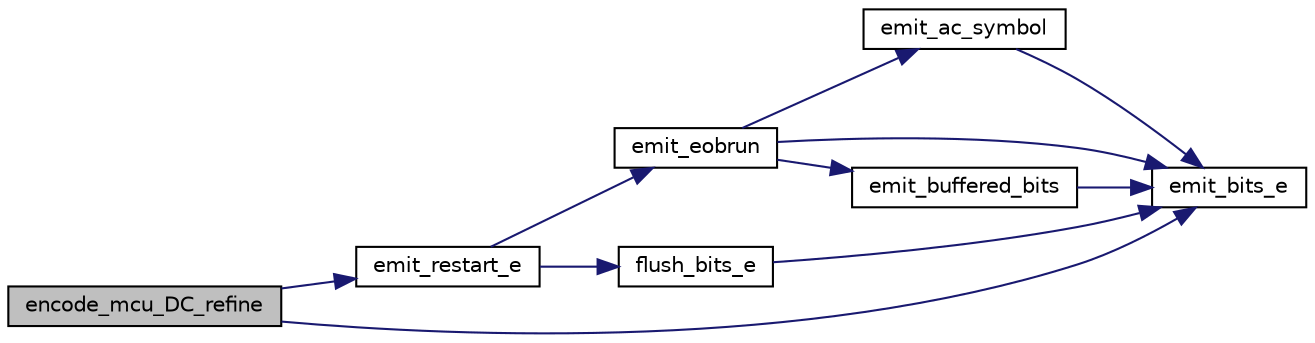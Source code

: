 digraph "encode_mcu_DC_refine"
{
 // LATEX_PDF_SIZE
  bgcolor="transparent";
  edge [fontname="Helvetica",fontsize="10",labelfontname="Helvetica",labelfontsize="10"];
  node [fontname="Helvetica",fontsize="10",shape=record];
  rankdir="LR";
  Node159 [label="encode_mcu_DC_refine",height=0.2,width=0.4,color="black", fillcolor="grey75", style="filled", fontcolor="black",tooltip=" "];
  Node159 -> Node160 [color="midnightblue",fontsize="10",style="solid"];
  Node160 [label="emit_restart_e",height=0.2,width=0.4,color="black",URL="$jchuff_8c.html#a7888c7247d6425c291c2045cf3b84413",tooltip=" "];
  Node160 -> Node161 [color="midnightblue",fontsize="10",style="solid"];
  Node161 [label="emit_eobrun",height=0.2,width=0.4,color="black",URL="$jchuff_8c.html#abc3f63e0a0443dabc0b9a520f8e50292",tooltip=" "];
  Node161 -> Node162 [color="midnightblue",fontsize="10",style="solid"];
  Node162 [label="emit_ac_symbol",height=0.2,width=0.4,color="black",URL="$jchuff_8c.html#a07823ab39ef8578973b1bd8e09384350",tooltip=" "];
  Node162 -> Node163 [color="midnightblue",fontsize="10",style="solid"];
  Node163 [label="emit_bits_e",height=0.2,width=0.4,color="black",URL="$jchuff_8c.html#a944ee3875180fbb90badf7c2be7f369d",tooltip=" "];
  Node161 -> Node163 [color="midnightblue",fontsize="10",style="solid"];
  Node161 -> Node164 [color="midnightblue",fontsize="10",style="solid"];
  Node164 [label="emit_buffered_bits",height=0.2,width=0.4,color="black",URL="$jchuff_8c.html#ab4ebe43b6d989c78ef8f216f31c03abf",tooltip=" "];
  Node164 -> Node163 [color="midnightblue",fontsize="10",style="solid"];
  Node160 -> Node165 [color="midnightblue",fontsize="10",style="solid"];
  Node165 [label="flush_bits_e",height=0.2,width=0.4,color="black",URL="$jchuff_8c.html#abdbb7e0ce2efb140d6616e2d75d81fa8",tooltip=" "];
  Node165 -> Node163 [color="midnightblue",fontsize="10",style="solid"];
  Node159 -> Node163 [color="midnightblue",fontsize="10",style="solid"];
}
